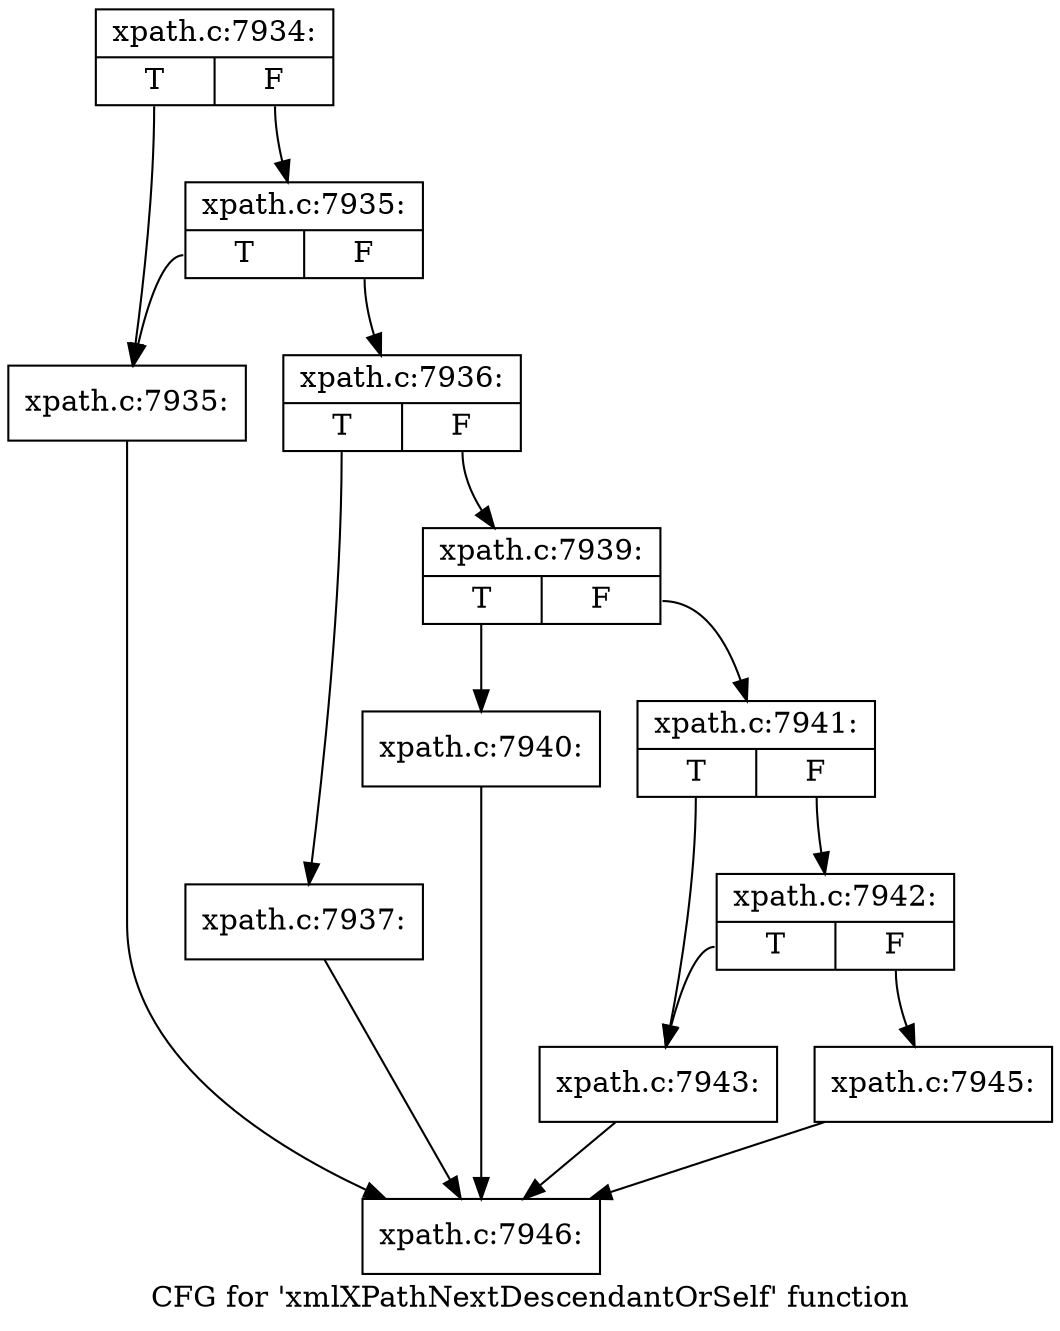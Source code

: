 digraph "CFG for 'xmlXPathNextDescendantOrSelf' function" {
	label="CFG for 'xmlXPathNextDescendantOrSelf' function";

	Node0x49bab40 [shape=record,label="{xpath.c:7934:|{<s0>T|<s1>F}}"];
	Node0x49bab40:s0 -> Node0x49bb150;
	Node0x49bab40:s1 -> Node0x49bb1f0;
	Node0x49bb1f0 [shape=record,label="{xpath.c:7935:|{<s0>T|<s1>F}}"];
	Node0x49bb1f0:s0 -> Node0x49bb150;
	Node0x49bb1f0:s1 -> Node0x49bb1a0;
	Node0x49bb150 [shape=record,label="{xpath.c:7935:}"];
	Node0x49bb150 -> Node0x49bae70;
	Node0x49bb1a0 [shape=record,label="{xpath.c:7936:|{<s0>T|<s1>F}}"];
	Node0x49bb1a0:s0 -> Node0x49bbce0;
	Node0x49bb1a0:s1 -> Node0x49bbd30;
	Node0x49bbce0 [shape=record,label="{xpath.c:7937:}"];
	Node0x49bbce0 -> Node0x49bae70;
	Node0x49bbd30 [shape=record,label="{xpath.c:7939:|{<s0>T|<s1>F}}"];
	Node0x49bbd30:s0 -> Node0x49bc480;
	Node0x49bbd30:s1 -> Node0x49bc4d0;
	Node0x49bc480 [shape=record,label="{xpath.c:7940:}"];
	Node0x49bc480 -> Node0x49bae70;
	Node0x49bc4d0 [shape=record,label="{xpath.c:7941:|{<s0>T|<s1>F}}"];
	Node0x49bc4d0:s0 -> Node0x49bcb90;
	Node0x49bc4d0:s1 -> Node0x49bcc30;
	Node0x49bcc30 [shape=record,label="{xpath.c:7942:|{<s0>T|<s1>F}}"];
	Node0x49bcc30:s0 -> Node0x49bcb90;
	Node0x49bcc30:s1 -> Node0x49bcbe0;
	Node0x49bcb90 [shape=record,label="{xpath.c:7943:}"];
	Node0x49bcb90 -> Node0x49bae70;
	Node0x49bcbe0 [shape=record,label="{xpath.c:7945:}"];
	Node0x49bcbe0 -> Node0x49bae70;
	Node0x49bae70 [shape=record,label="{xpath.c:7946:}"];
}
